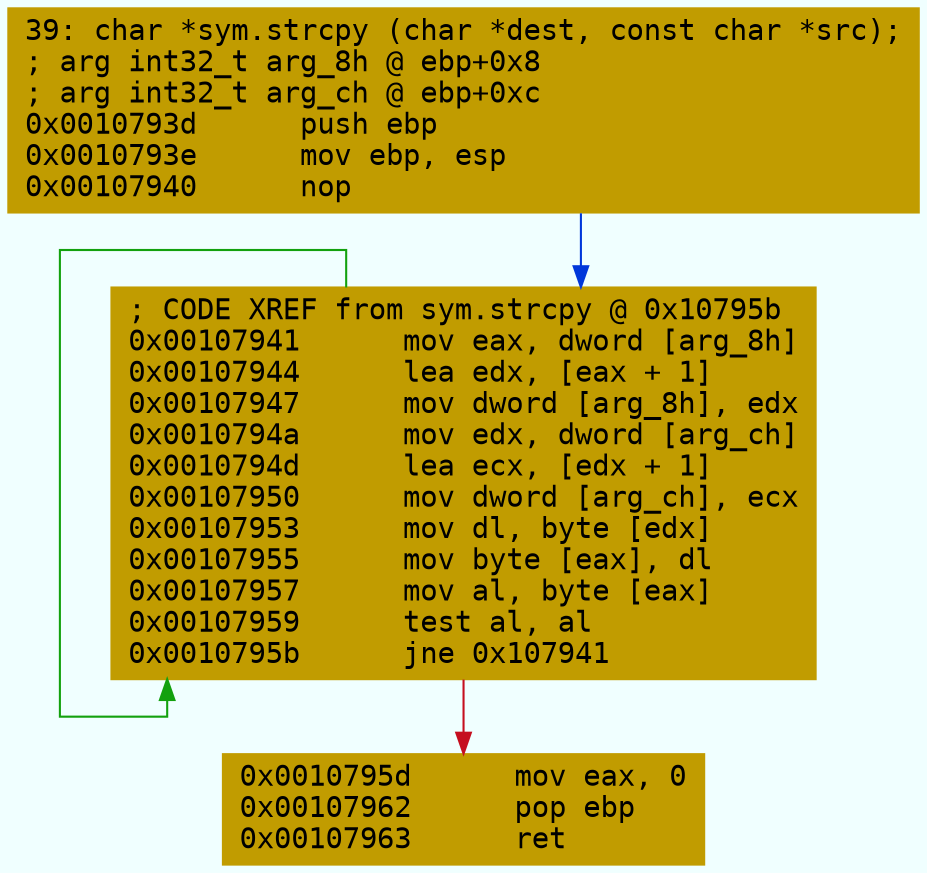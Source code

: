 digraph code {
	graph [bgcolor=azure fontsize=8 fontname="Courier" splines="ortho"];
	node [fillcolor=gray style=filled shape=box];
	edge [arrowhead="normal"];
	"0x0010793d" [URL="sym.strcpy/0x0010793d", fillcolor="#c19c00",color="#c19c00", fontname="Courier",label="39: char *sym.strcpy (char *dest, const char *src);\l; arg int32_t arg_8h @ ebp+0x8\l; arg int32_t arg_ch @ ebp+0xc\l0x0010793d      push ebp\l0x0010793e      mov ebp, esp\l0x00107940      nop\l"]
	"0x00107941" [URL="sym.strcpy/0x00107941", fillcolor="#c19c00",color="#c19c00", fontname="Courier",label="; CODE XREF from sym.strcpy @ 0x10795b\l0x00107941      mov eax, dword [arg_8h]\l0x00107944      lea edx, [eax + 1]\l0x00107947      mov dword [arg_8h], edx\l0x0010794a      mov edx, dword [arg_ch]\l0x0010794d      lea ecx, [edx + 1]\l0x00107950      mov dword [arg_ch], ecx\l0x00107953      mov dl, byte [edx]\l0x00107955      mov byte [eax], dl\l0x00107957      mov al, byte [eax]\l0x00107959      test al, al\l0x0010795b      jne 0x107941\l"]
	"0x0010795d" [URL="sym.strcpy/0x0010795d", fillcolor="#c19c00",color="#c19c00", fontname="Courier",label="0x0010795d      mov eax, 0\l0x00107962      pop ebp\l0x00107963      ret\l"]
        "0x0010793d" -> "0x00107941" [color="#0037da"];
        "0x00107941" -> "0x00107941" [color="#13a10e"];
        "0x00107941" -> "0x0010795d" [color="#c50f1f"];
}
